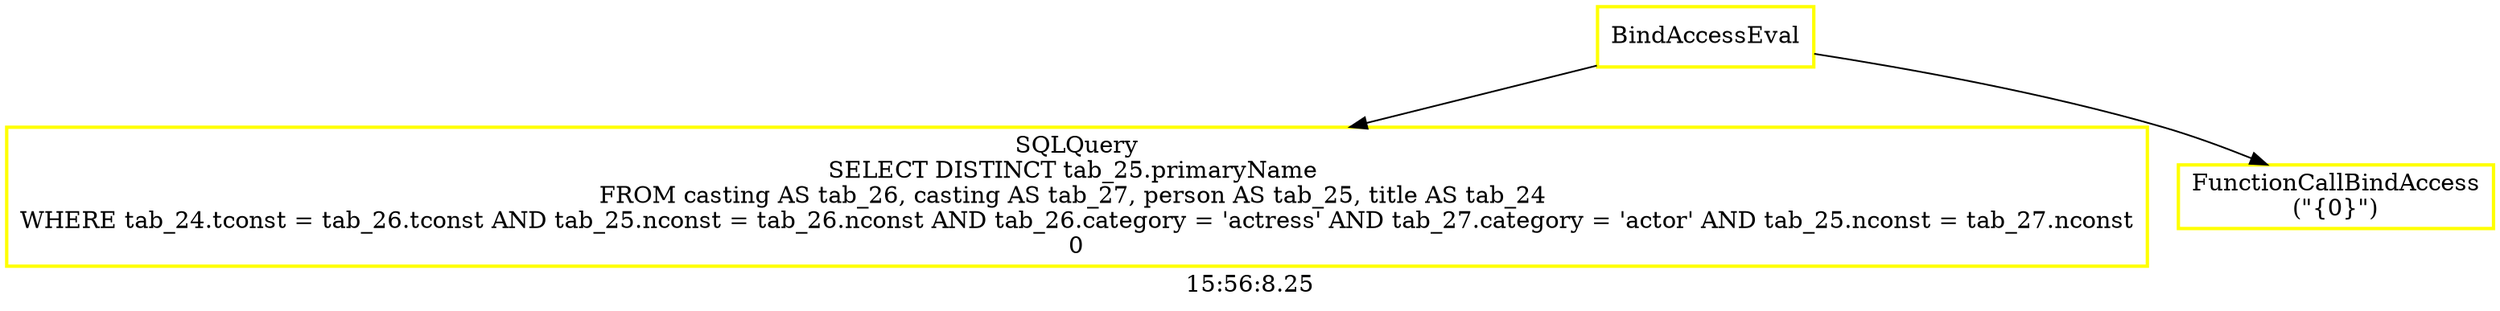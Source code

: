 digraph  g{ graph[label = "15:56:8.25"]
node [shape=rectangle, color=black, fontcolor=black, style=bold] edge [color=black] 0 [label="BindAccessEval", color = yellow] ; 
1 [label="SQLQuery
SELECT DISTINCT tab_25.primaryName 
FROM casting AS tab_26, casting AS tab_27, person AS tab_25, title AS tab_24 
WHERE tab_24.tconst = tab_26.tconst AND tab_25.nconst = tab_26.nconst AND tab_26.category = 'actress' AND tab_27.category = 'actor' AND tab_25.nconst = tab_27.nconst
0", color = yellow] ; 
0 -> 1 ; 
2 [label="FunctionCallBindAccess
(\"{0}\")", color = yellow] ; 
0 -> 2 ; 
}

